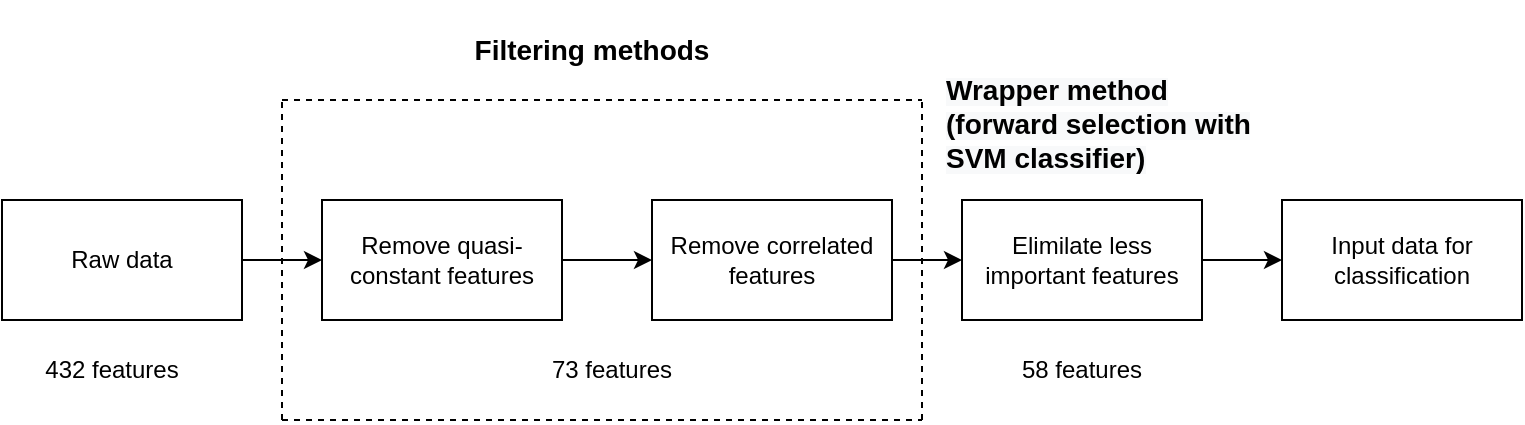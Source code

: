 <mxfile version="15.8.8" type="device"><diagram id="FEy9dLyrUqhJRqvfZxnJ" name="Page-1"><mxGraphModel dx="868" dy="460" grid="1" gridSize="10" guides="1" tooltips="1" connect="1" arrows="1" fold="1" page="1" pageScale="1" pageWidth="850" pageHeight="1100" math="0" shadow="0"><root><mxCell id="0"/><mxCell id="1" parent="0"/><mxCell id="Fa620r5a9plu4XPk9662-1" value="Raw data" style="rounded=0;whiteSpace=wrap;html=1;fillColor=default;strokeColor=default;fontColor=default;" parent="1" vertex="1"><mxGeometry x="40" y="170" width="120" height="60" as="geometry"/></mxCell><mxCell id="Fa620r5a9plu4XPk9662-2" value="Remove quasi-constant features" style="rounded=0;whiteSpace=wrap;html=1;fillColor=default;strokeColor=default;fontColor=default;" parent="1" vertex="1"><mxGeometry x="200" y="170" width="120" height="60" as="geometry"/></mxCell><mxCell id="Fa620r5a9plu4XPk9662-3" value="Remove correlated features" style="rounded=0;whiteSpace=wrap;html=1;fillColor=default;strokeColor=default;fontColor=default;" parent="1" vertex="1"><mxGeometry x="365" y="170" width="120" height="60" as="geometry"/></mxCell><mxCell id="Fa620r5a9plu4XPk9662-4" value="Elimilate less important features" style="rounded=0;whiteSpace=wrap;html=1;fillColor=default;strokeColor=default;fontColor=default;" parent="1" vertex="1"><mxGeometry x="520" y="170" width="120" height="60" as="geometry"/></mxCell><mxCell id="Fa620r5a9plu4XPk9662-5" value="Input data for classification" style="rounded=0;whiteSpace=wrap;html=1;fillColor=default;strokeColor=default;fontColor=default;" parent="1" vertex="1"><mxGeometry x="680" y="170" width="120" height="60" as="geometry"/></mxCell><mxCell id="Fa620r5a9plu4XPk9662-6" value="" style="endArrow=none;dashed=1;html=1;rounded=0;fontColor=default;strokeColor=default;labelBackgroundColor=default;" parent="1" edge="1"><mxGeometry width="50" height="50" relative="1" as="geometry"><mxPoint x="180" y="280" as="sourcePoint"/><mxPoint x="180" y="120" as="targetPoint"/></mxGeometry></mxCell><mxCell id="Fa620r5a9plu4XPk9662-8" value="" style="endArrow=none;dashed=1;html=1;rounded=0;labelBackgroundColor=default;fontColor=default;strokeColor=default;" parent="1" edge="1"><mxGeometry width="50" height="50" relative="1" as="geometry"><mxPoint x="180" y="120" as="sourcePoint"/><mxPoint x="500" y="120" as="targetPoint"/></mxGeometry></mxCell><mxCell id="Fa620r5a9plu4XPk9662-9" value="" style="endArrow=none;dashed=1;html=1;rounded=0;labelBackgroundColor=default;fontColor=default;strokeColor=default;" parent="1" edge="1"><mxGeometry width="50" height="50" relative="1" as="geometry"><mxPoint x="500" y="280" as="sourcePoint"/><mxPoint x="500" y="120" as="targetPoint"/></mxGeometry></mxCell><mxCell id="Fa620r5a9plu4XPk9662-10" value="" style="endArrow=none;dashed=1;html=1;rounded=0;labelBackgroundColor=default;fontColor=default;strokeColor=default;" parent="1" edge="1"><mxGeometry width="50" height="50" relative="1" as="geometry"><mxPoint x="180" y="280" as="sourcePoint"/><mxPoint x="500" y="280" as="targetPoint"/></mxGeometry></mxCell><mxCell id="Fa620r5a9plu4XPk9662-11" value="&lt;b&gt;&lt;font style=&quot;font-size: 14px&quot;&gt;Filtering methods&lt;/font&gt;&lt;/b&gt;" style="text;html=1;strokeColor=none;fillColor=none;align=center;verticalAlign=middle;whiteSpace=wrap;rounded=0;fontColor=default;" parent="1" vertex="1"><mxGeometry x="240" y="70" width="190" height="50" as="geometry"/></mxCell><mxCell id="Fa620r5a9plu4XPk9662-12" value="&lt;b style=&quot;font-family: &amp;#34;helvetica&amp;#34; ; font-size: 12px ; font-style: normal ; letter-spacing: normal ; text-align: center ; text-indent: 0px ; text-transform: none ; word-spacing: 0px ; background-color: rgb(248 , 249 , 250)&quot;&gt;&lt;font style=&quot;font-size: 14px&quot;&gt;Wrapper method&lt;br&gt;(forward selection with SVM classifier)&lt;br&gt;&lt;/font&gt;&lt;/b&gt;" style="text;whiteSpace=wrap;html=1;fontSize=14;fontColor=default;" parent="1" vertex="1"><mxGeometry x="510" y="100" width="160" height="60" as="geometry"/></mxCell><mxCell id="Fa620r5a9plu4XPk9662-13" value="" style="endArrow=classic;html=1;rounded=0;labelBackgroundColor=default;fontSize=14;fontColor=default;strokeColor=default;exitX=1;exitY=0.5;exitDx=0;exitDy=0;entryX=0;entryY=0.5;entryDx=0;entryDy=0;" parent="1" source="Fa620r5a9plu4XPk9662-1" target="Fa620r5a9plu4XPk9662-2" edge="1"><mxGeometry width="50" height="50" relative="1" as="geometry"><mxPoint x="400" y="220" as="sourcePoint"/><mxPoint x="450" y="170" as="targetPoint"/></mxGeometry></mxCell><mxCell id="Fa620r5a9plu4XPk9662-14" value="" style="endArrow=classic;html=1;rounded=0;labelBackgroundColor=default;fontSize=14;fontColor=default;strokeColor=default;exitX=1;exitY=0.5;exitDx=0;exitDy=0;entryX=0;entryY=0.5;entryDx=0;entryDy=0;" parent="1" source="Fa620r5a9plu4XPk9662-2" target="Fa620r5a9plu4XPk9662-3" edge="1"><mxGeometry width="50" height="50" relative="1" as="geometry"><mxPoint x="410" y="230" as="sourcePoint"/><mxPoint x="460" y="180" as="targetPoint"/></mxGeometry></mxCell><mxCell id="Fa620r5a9plu4XPk9662-15" value="" style="endArrow=classic;html=1;rounded=0;labelBackgroundColor=default;fontSize=14;fontColor=default;strokeColor=default;exitX=1;exitY=0.5;exitDx=0;exitDy=0;entryX=0;entryY=0.5;entryDx=0;entryDy=0;" parent="1" source="Fa620r5a9plu4XPk9662-3" target="Fa620r5a9plu4XPk9662-4" edge="1"><mxGeometry width="50" height="50" relative="1" as="geometry"><mxPoint x="420" y="240" as="sourcePoint"/><mxPoint x="470" y="190" as="targetPoint"/></mxGeometry></mxCell><mxCell id="Fa620r5a9plu4XPk9662-16" value="" style="endArrow=classic;html=1;rounded=0;labelBackgroundColor=default;fontSize=14;fontColor=default;strokeColor=default;exitX=1;exitY=0.5;exitDx=0;exitDy=0;" parent="1" source="Fa620r5a9plu4XPk9662-4" target="Fa620r5a9plu4XPk9662-5" edge="1"><mxGeometry width="50" height="50" relative="1" as="geometry"><mxPoint x="430" y="250" as="sourcePoint"/><mxPoint x="480" y="200" as="targetPoint"/></mxGeometry></mxCell><mxCell id="V_ELldBu3PJkxmMjNY90-1" value="432 features" style="text;html=1;strokeColor=none;fillColor=none;align=center;verticalAlign=middle;whiteSpace=wrap;rounded=0;" vertex="1" parent="1"><mxGeometry x="60" y="240" width="70" height="30" as="geometry"/></mxCell><mxCell id="V_ELldBu3PJkxmMjNY90-2" value="73 features" style="text;html=1;strokeColor=none;fillColor=none;align=center;verticalAlign=middle;whiteSpace=wrap;rounded=0;" vertex="1" parent="1"><mxGeometry x="310" y="240" width="70" height="30" as="geometry"/></mxCell><mxCell id="V_ELldBu3PJkxmMjNY90-3" value="58&amp;nbsp;features" style="text;html=1;strokeColor=none;fillColor=none;align=center;verticalAlign=middle;whiteSpace=wrap;rounded=0;" vertex="1" parent="1"><mxGeometry x="545" y="240" width="70" height="30" as="geometry"/></mxCell></root></mxGraphModel></diagram></mxfile>
